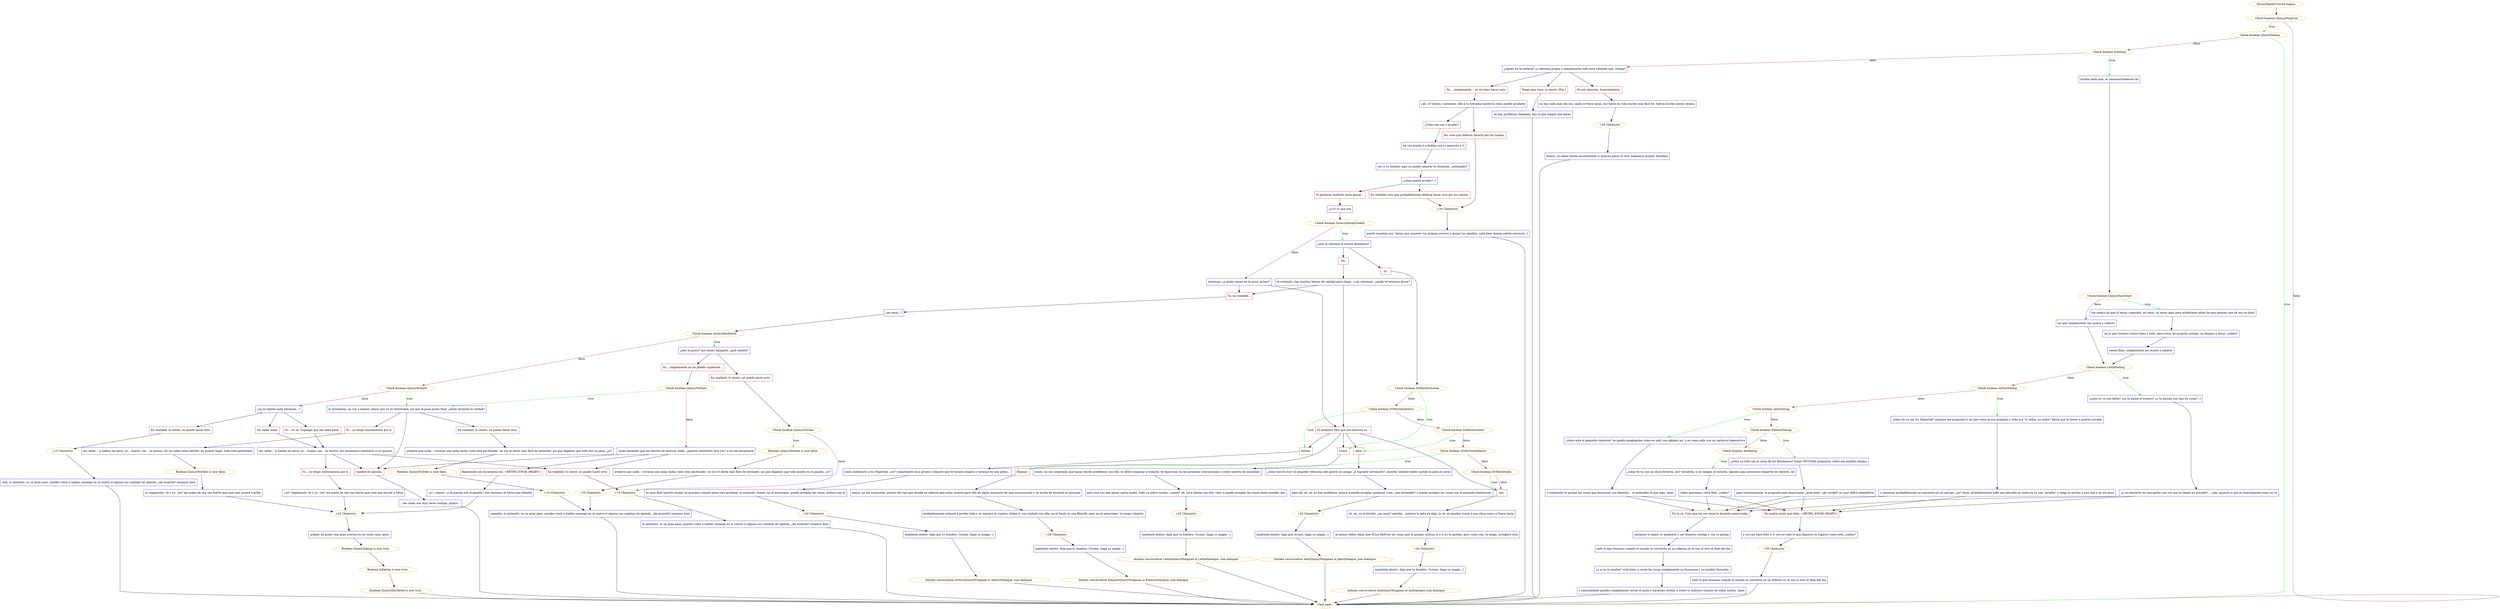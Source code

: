 digraph {
	"QuincyRank5Convo3 begins." [color=orange];
		"QuincyRank5Convo3 begins." -> j1777838566;
	j1777838566 [label="Check boolean QuincyForgiven",color=orange];
		j1777838566 -> j1114424847 [label=true,color=green];
		j1777838566 -> "Chat ends." [label=false,color=brown];
	j1114424847 [label="Check boolean QuincyDating",color=orange];
		j1114424847 -> "Chat ends." [label=true,color=green];
		j1114424847 -> j3036389292 [label=false,color=brown];
	"Chat ends." [color=orange];
	j3036389292 [label="Check boolean IsDating",color=orange];
		j3036389292 -> j4233944803 [label=true,color=green];
		j3036389292 -> j1005630146 [label=false,color=brown];
	j4233944803 [label="mírate nada más, el corazoncitooooooo lol",shape=box,color=blue];
		j4233944803 -> j4210153798;
	j1005630146 [label="¿sigues en la soltería? ¿x elección propia o simplemente todo está saliendo mal, compa?",shape=box,color=blue];
		j1005630146 -> j1600211058;
		j1005630146 -> j938303986;
		j1005630146 -> j2315387856;
	j4210153798 [label="Check boolean QuincyHasDated",color=orange];
		j4210153798 -> j2052912094 [label=true,color=green];
		j4210153798 -> j3044601469 [label=false,color=brown];
	j1600211058 [label="Es por elección, honestamente.",shape=box,color=red];
		j1600211058 -> j2881861862;
	j938303986 [label="Yo... simplemente... no sé cómo hacer esto.",shape=box,color=red];
		j938303986 -> j718062018;
	j2315387856 [label="Tengo que irme, lo siento. [Fin.]",shape=box,color=red];
		j2315387856 -> j4007829281;
	j2052912094 [label="me alegro de que lo hayas superado. en serio, no estoy aquí para molestarte antes de que pienses que de eso se trata",shape=box,color=blue];
		j2052912094 -> j1655544735;
	j3044601469 [label="así que simplemente me muero x saberlo",shape=box,color=blue];
		j3044601469 -> j4051092621;
	j2881861862 [label="no hay nada mal con eso. ojalá yo fuera igual, eso haría mi vida mucho más fácil lol. habría mucho menos drama",shape=box,color=blue];
		j2881861862 -> j2275785780;
	j718062018 [label="¿ah, sí? bueno, cuéntame. dile a tu hermano quincy-k cómo puede ayudarte",shape=box,color=blue];
		j718062018 -> j2887150964;
		j718062018 -> j3785361903;
	j4007829281 [label="no hay problema, famalam. haz lo que tengas que hacer",shape=box,color=blue];
		j4007829281 -> "Chat ends.";
	j1655544735 [label="xq lo que tuvimos estuvo bien y todo, pero estoy de acuerdo contigo, no íbamos a durar, ¿sabes?",shape=box,color=blue];
		j1655544735 -> j3953444277;
	j4051092621 [label="Check boolean LettieDating",color=orange];
		j4051092621 -> j4175698369 [label=true,color=green];
		j4051092621 -> j2403809706 [label=false,color=brown];
	j2275785780 [label="+20 Chemistry",color=orange];
		j2275785780 -> j3319937206;
	j2887150964 [label="¿Cómo me vas a ayudar?",shape=box,color=red];
		j2887150964 -> j1481116794;
	j3785361903 [label="No, creo que debería hacerlo por mi cuenta.",shape=box,color=red];
		j3785361903 -> j616655914;
	j3953444277 [label="eeeen fiiiin. simplemente me muero x saberlo",shape=box,color=blue];
		j3953444277 -> j4051092621;
	j4175698369 [label="¿cómo te va con lettie? ¿ya te pateó el trasero? ¿o te gustan ese tipo de cosas? ;)",shape=box,color=blue];
		j4175698369 -> j4219588441;
	j2403809706 [label="Check boolean ArthurDating",color=orange];
		j2403809706 -> j2909397403 [label=true,color=green];
		j2403809706 -> j4145620795 [label=false,color=brown];
	j3319937206 [label="bueno, ya sabes dónde encontrarme si quieres pasar el rato. hablamos pronto, famalam",shape=box,color=blue];
		j3319937206 -> "Chat ends.";
	j1481116794 [label="tal vez pueda ir a hablar con tu amorcito x ti",shape=box,color=blue];
		j1481116794 -> j3669809846;
	j616655914 [label="+20 Chemistry",color=orange];
		j616655914 -> j948950003;
	j4219588441 [label="¿o se convierte en una gatita una vez que la tienes en privado? ... nah, apuesto a que es exactamente como se ve",shape=box,color=blue];
		j4219588441 -> j2707050463;
		j4219588441 -> j597371049;
	j2909397403 [label="¿cómo te va con Su Majestad? siempre me pregunté si un tipo como él era mojigato y todo era \"sí señor, no señor\" hasta que lo tienes a puerta cerrada",shape=box,color=blue];
		j2909397403 -> j3251330944;
	j4145620795 [label="Check boolean AmirDating",color=orange];
		j4145620795 -> j237764636 [label=true,color=green];
		j4145620795 -> j1136085438 [label=false,color=brown];
	j3669809846 [label="ver si tu hombre aquí no puede mejorar la situación, ¿entiendes?",shape=box,color=blue];
		j3669809846 -> j2998276987;
	j948950003 [label="puedo respetar eso. tienes que cometer tus propios errores y ganar tus batallas. está bien. buena suerte entonces :)",shape=box,color=blue];
		j948950003 -> "Chat ends.";
	j2707050463 [label="No podría estar más feliz. <RETRO_EMOJI_HEART>",shape=box,color=red];
		j2707050463 -> j1954001265;
	j597371049 [label="No lo sé. Creo que tal vez tomé la decisión equivocada.",shape=box,color=red];
		j597371049 -> j3456526551;
	j3251330944 [label="y entonces probablemente se convierta en un salvaje, ¿no? lmao. probablemente todo sea educado en texto xq es una \"prueba\" y luego lo invitas a una cita y es oro puro",shape=box,color=blue];
		j3251330944 -> j2707050463;
		j3251330944 -> j597371049;
	j237764636 [label="¿cómo está el pequeño velocista? no puedo imaginarme cómo es salir con alguien así. o es como salir con un cachorro hiperactivo",shape=box,color=blue];
		j237764636 -> j1548602485;
	j1136085438 [label="Check boolean EleanorDating",color=orange];
		j1136085438 -> j1721314373 [label=true,color=green];
		j1136085438 -> j4014131363 [label=false,color=brown];
	j2998276987 [label="¿cómo puedo ayudar? ;)",shape=box,color=blue];
		j2998276987 -> j2976826506;
		j2998276987 -> j291291230;
	j1954001265 [label="y eso me hace feliz x ti. eso es todo lo que importa en lugares como este, ¿sabes?",shape=box,color=blue];
		j1954001265 -> j712035012;
	j3456526551 [label="entonces lo mejor es aceptarlo y ser honesto contigo y con tu pareja",shape=box,color=blue];
		j3456526551 -> j1175596376;
	j1548602485 [label="o realmente te gustan las cosas que funcionan con baterías... si entiendes lo que digo, lmao",shape=box,color=blue];
		j1548602485 -> j2707050463;
		j1548602485 -> j597371049;
	j1721314373 [label="¿cómo va todo con la reina de los fenómenos? tengo MUCHAS preguntas sobre esa maldita lengua",shape=box,color=blue];
		j1721314373 -> j2271388640;
	j4014131363 [label="Check boolean AoiDating",color=orange];
		j4014131363 -> j4172817023 [label=true,color=green];
	j2976826506 [label="Si pudieras hablarle sería genial...",shape=box,color=red];
		j2976826506 -> j1060844686;
	j291291230 [label="En realidad creo que probablemente debería hacer esto por mi cuenta.",shape=box,color=red];
		j291291230 -> j616655914;
	j712035012 [label="+20 Chemistry",color=orange];
		j712035012 -> j3575895655;
	j1175596376 [label="todo lo que tenemos cuando el mundo se convierte en un infierno es el uno al otro al final del día",shape=box,color=blue];
		j1175596376 -> j1886538851;
	j2271388640 [label="pero honestamente, la pregunta más importante: ¿está bien? ¿de verdad? es muy difícil entenderla",shape=box,color=blue];
		j2271388640 -> j2707050463;
		j2271388640 -> j597371049;
	j4172817023 [label="¿cómo te va con mi chica favorita, aoi? recuerda, si le rompes el corazón, alguien aquí intentará romperte los dientes, lol",shape=box,color=blue];
		j4172817023 -> j1763389628;
	j1060844686 [label="¿x ti? lo que sea",shape=box,color=blue];
		j1060844686 -> j3498068486;
	j3575895655 [label="todo lo que tenemos cuando el mundo se convierte en un infierno es el uno al otro al final del día",shape=box,color=blue];
		j3575895655 -> "Chat ends.";
	j1886538851 [label="¿y si no lo sientes? está bien. a veces las cosas simplemente no funcionan y no puedes forzarlas.",shape=box,color=blue];
		j1886538851 -> j2900607519;
	j1763389628 [label="todos queremos verla feliz, ¿sabes?",shape=box,color=blue];
		j1763389628 -> j2707050463;
		j1763389628 -> j597371049;
	j3498068486 [label="Check boolean QuincyDatingGuide2",color=orange];
		j3498068486 -> j1288758714 [label=true,color=green];
		j3498068486 -> j2578845332 [label=false,color=brown];
	j2900607519 [label="y conociéndote puedes simplemente cerrar el puño y hacernos olvidar a todos tu indeciso trasero de todos modos, lmao",shape=box,color=blue];
		j2900607519 -> "Chat ends.";
	j1288758714 [label="¿aún te interesa el mismo fenómeno?",shape=box,color=blue];
		j1288758714 -> j829598725;
		j1288758714 -> j213969407;
	j2578845332 [label="entonces, ¿a quién tienes en la mira, primis?",shape=box,color=blue];
		j2578845332 -> j3336076174;
		j2578845332 -> j743453841;
	j829598725 [label="No.",shape=box,color=red];
		j829598725 -> j3036509852;
	j213969407 [label="Sí.",shape=box,color=red];
		j213969407 -> j2151359220;
	j3336076174 [label="El miembro Hex que me interesa es...",shape=box,color=red];
		j3336076174 -> j1394542531;
		j3336076174 -> j2581452524;
		j3336076174 -> j1292004020;
		j3336076174 -> j3935776912;
		j3336076174 -> j1130988315;
	j743453841 [label="Tú, en realidad...",shape=box,color=red];
		j743453841 -> j500350195;
	j3036509852 [label="te entiendo. hay muchos bienes de calidad para elegir. ;) ok, entonces, ¿quién te interesa ahora?",shape=box,color=blue];
		j3036509852 -> j3336076174;
		j3036509852 -> j743453841;
	j2151359220 [label="Check boolean DrifterIntoLettie",color=orange];
		j2151359220 -> j1394542531 [label=true,color=green];
		j2151359220 -> j4136109529 [label=false,color=brown];
	j1394542531 [label="Lettie.",shape=box,color=red];
		j1394542531 -> j2084032985;
	j2581452524 [label="Arthur.",shape=box,color=red];
		j2581452524 -> j132484380;
	j1292004020 [label="Amir.",shape=box,color=red];
		j1292004020 -> j2865099401;
	j3935776912 [label="Eleanor.",shape=box,color=red];
		j3935776912 -> j4129434040;
	j1130988315 [label="Aoi.",shape=box,color=red];
		j1130988315 -> j3102087599;
	j500350195 [label="¿en serio...?",shape=box,color=blue];
		j500350195 -> j2390964830;
	j4136109529 [label="Check boolean DrifterIntoArthur",color=orange];
		j4136109529 -> j2581452524 [label=true,color=green];
		j4136109529 -> j1182576796 [label=false,color=brown];
	j2084032985 [label="mmm, no me sorprende que hayas tenido problemas con ella. es difícil empezar a tratarla. te equivocas en las primeras interacciones y estás muerto de inmediato",shape=box,color=blue];
		j2084032985 -> j3176075837;
	j132484380 [label="oooh molestaste a Su Majestad, ¿no? coqueteaste muy pronto o dejaste que te hiciera enojara y terminó en una pelea...",shape=box,color=blue];
		j132484380 -> j2801649641;
	j2865099401 [label="¿cómo hiciste eso? el pequeño velocista solo quiere un amigo, ¿y lograste arruinarlo? ¡mierda! debiste haber metido la pata en serio",shape=box,color=blue];
		j2865099401 -> j4202301256;
	j4129434040 [label="mmm, no me sorprende. parece del tipo que decide en silencio que estás muerto para ella en algún momento de una conversación y se olvida de enviarte el mensaje",shape=box,color=blue];
		j4129434040 -> j2623340679;
	j3102087599 [label="oh, no. no lo hiciste. ¿en serio? mierda... metiste la pata en algo, lo sé. no puedes tratar a esa chica como si fuera tonta",shape=box,color=blue];
		j3102087599 -> j3281476698;
	j2390964830 [label="Check boolean QuincyHasDated",color=orange];
		j2390964830 -> j1988166254 [label=true,color=green];
		j2390964830 -> j1969481395 [label=false,color=brown];
	j1182576796 [label="Check boolean DrifterIntoAmir",color=orange];
		j1182576796 -> j1292004020 [label=true,color=green];
		j1182576796 -> j2885855778 [label=false,color=brown];
	j3176075837 [label="pero una vez que pasas cierto punto, todo va sobre ruedas, ¿sabes? ok, iré a hablar con ella. veré si puedo arreglar las cosas entre ustedes dos",shape=box,color=blue];
		j3176075837 -> j667338442;
	j2801649641 [label="es muy fácil hacerlo enojar. es gracioso cuando pone cara gruñona. te entiendo. bueno, no te preocupes. puedo arreglar las cosas, incluso con él",shape=box,color=blue];
		j2801649641 -> j1815149121;
	j4202301256 [label="pero ok, ok, ok, no hay problema. quincy-k puede arreglar cualquier cosa, ¿me entiendes? y puedo arreglar las cosas con el pequeño hombrecito",shape=box,color=blue];
		j4202301256 -> j3063031555;
	j2623340679 [label="probablemente echaste a perder todo y ni siquiera lo supiste. debes ir con cuidado con ella, en el fondo es una filósofa. pero no te preocupes, te tengo cubierto",shape=box,color=blue];
		j2623340679 -> j2578865166;
	j3281476698 [label="al menos debes dejar que ELLA disfrute las cosas que le gustan, incluso si a ti no te gustan. pero como sea, te tengo, arreglaré esto",shape=box,color=blue];
		j3281476698 -> j261659740;
	j1988166254 [label="¿aún te gusto? me siento halagado. ¿qué cambió?",shape=box,color=blue];
		j1988166254 -> j134023240;
		j1988166254 -> j2982022707;
	j1969481395 [label="Check boolean QuincyNoDate",color=orange];
		j1969481395 -> j1911883397 [label=true,color=green];
		j1969481395 -> j1670825464 [label=false,color=brown];
	j2885855778 [label="Check boolean DrifterIntoEleanor",color=orange];
		j2885855778 -> j3935776912 [label=true,color=green];
		j2885855778 -> j3198657663 [label=false,color=brown];
	j667338442 [label="+20 Chemistry",color=orange];
		j667338442 -> j3999947548;
	j1815149121 [label="+20 Chemistry",color=orange];
		j1815149121 -> j2104699238;
	j3063031555 [label="+20 Chemistry",color=orange];
		j3063031555 -> j1081745372;
	j2578865166 [label="+20 Chemistry",color=orange];
		j2578865166 -> j2261465470;
	j261659740 [label="+20 Chemistry",color=orange];
		j261659740 -> j2695912193;
	j134023240 [label="Yo... simplemente no he podido superarte...",shape=box,color=red];
		j134023240 -> j1466706628;
	j2982022707 [label="En realidad, lo siento, no puedo hacer esto.",shape=box,color=red];
		j2982022707 -> j2840203252;
	j1911883397 [label="lo arruinaste, no voy a mentir. pensé que no te interesaba, así que le puse punto final. ¿estás diciendo la verdad?",shape=box,color=blue];
		j1911883397 -> j3661601952;
		j1911883397 -> j3033453872;
		j1911883397 -> j2231010785;
	j1670825464 [label="¿xq no dijiste nada entonces...?",shape=box,color=blue];
		j1670825464 -> j878429415;
		j1670825464 -> j4125659402;
		j1670825464 -> j3906897501;
	j3198657663 [label="Check boolean DrifterIntoAoi",color=orange];
		j3198657663 -> j1130988315 [label=true,color=green];
		j3198657663 -> j1130988315 [label=false,color=brown];
	j3999947548 [label="mantente atento. deja que tu hombre, Cyrano, haga su magia. ;)",shape=box,color=blue];
		j3999947548 -> "Initiate conversation LettieQuincyWingman in LettieDialogue_rom.dialogue";
	j2104699238 [label="mantente atento. deja que tu hombre, Cyrano, haga su magia. ;)",shape=box,color=blue];
		j2104699238 -> "Initiate conversation ArthurQuincyWingman in ArthurDialogue_rom.dialogue";
	j1081745372 [label="mantente atento. deja que cyrano, haga su magia. ;)",shape=box,color=blue];
		j1081745372 -> "Initiate conversation AmirQuincyWingman in JabirDialogue_rom.dialogue";
	j2261465470 [label="mantente atento. deja que tu hombre, Cyrano, haga su magia. ;)",shape=box,color=blue];
		j2261465470 -> "Initiate conversation EleanorQuincyWingman in EleanorDialogue_rom.dialogue";
	j2695912193 [label="mantente atento. deja que tu hombre, Cyrano, haga su magia. ;)",shape=box,color=blue];
		j2695912193 -> "Initiate conversation AoiQuincyWingman in AoiDialogue_rom.dialogue";
	j1466706628 [label="Check boolean QuincyNoDate",color=orange];
		j1466706628 -> j1911883397 [label=true,color=green];
		j1466706628 -> j478287079 [label=false,color=brown];
	j2840203252 [label="Check boolean QuincyNoDate",color=orange];
		j2840203252 -> j2600216714 [label=true,color=green];
		j2840203252 -> j1894695527 [label=false,color=brown];
	j3661601952 [label="Sí... yo tengo sentimientos por ti.",shape=box,color=red];
		j3661601952 -> j3999943909;
	j3033453872 [label="En realidad, lo siento, no puedo hacer esto.",shape=box,color=red];
		j3033453872 -> j422579401;
	j2231010785 [label="Cambié de opinión.",shape=box,color=red];
		j2231010785 -> j3655138675;
	j878429415 [label="Yo... no sé. Supongo que me daba pena.",shape=box,color=red];
		j878429415 -> j2289749581;
	j4125659402 [label="No sabía como.",shape=box,color=red];
		j4125659402 -> j2289749581;
	j3906897501 [label="En realidad, lo siento, no puedo hacer esto.",shape=box,color=red];
		j3906897501 -> j661099405;
	"Initiate conversation LettieQuincyWingman in LettieDialogue_rom.dialogue" [label="Initiate conversation LettieQuincyWingman in LettieDialogue_rom.dialogue",color=orange];
		"Initiate conversation LettieQuincyWingman in LettieDialogue_rom.dialogue" -> "Chat ends.";
	"Initiate conversation ArthurQuincyWingman in ArthurDialogue_rom.dialogue" [label="Initiate conversation ArthurQuincyWingman in ArthurDialogue_rom.dialogue",color=orange];
		"Initiate conversation ArthurQuincyWingman in ArthurDialogue_rom.dialogue" -> "Chat ends.";
	"Initiate conversation AmirQuincyWingman in JabirDialogue_rom.dialogue" [label="Initiate conversation AmirQuincyWingman in JabirDialogue_rom.dialogue",color=orange];
		"Initiate conversation AmirQuincyWingman in JabirDialogue_rom.dialogue" -> "Chat ends.";
	"Initiate conversation EleanorQuincyWingman in EleanorDialogue_rom.dialogue" [label="Initiate conversation EleanorQuincyWingman in EleanorDialogue_rom.dialogue",color=orange];
		"Initiate conversation EleanorQuincyWingman in EleanorDialogue_rom.dialogue" -> "Chat ends.";
	"Initiate conversation AoiQuincyWingman in AoiDialogue_rom.dialogue" [label="Initiate conversation AoiQuincyWingman in AoiDialogue_rom.dialogue",color=orange];
		"Initiate conversation AoiQuincyWingman in AoiDialogue_rom.dialogue" -> "Chat ends.";
	j478287079 [label="estás haciendo que me derrita de ternura, bebé. ¿quieres intentarlo otra vez? a mí me encantaría",shape=box,color=blue];
		j478287079 -> j4204242043;
		j478287079 -> j607414529;
		j478287079 -> j2231010785;
	j2600216714 [label="Boolean QuincyNoDate is now false.",color=orange];
		j2600216714 -> j101829349;
	j1894695527 [label="+10 Chemistry",color=orange];
		j1894695527 -> j2393363475;
	j3999943909 [label="aw, bebé... si hablas en serio, yo... bueno, um... es mutuo, lol. no sabía cómo decirlo. en primer lugar, todo está perdonado",shape=box,color=blue];
		j3999943909 -> j97253210;
	j422579401 [label="primero que nada... tuvimos una mala racha. todo está perdonado. no soy el idiota más fácil de entender. así que digamos que todo eso ya pasó, ¿sí?",shape=box,color=blue];
		j422579401 -> j248173758;
	j3655138675 [label="...las cosas son muy raras contigo, primis...",shape=box,color=blue];
		j3655138675 -> "Chat ends.";
	j2289749581 [label="aw, bebé... si hablas en serio, yo... bueno, um... es mutuo. me encantaría intentarlo si tú quieres",shape=box,color=blue];
		j2289749581 -> j2738240431;
		j2289749581 -> j607414529;
		j2289749581 -> j2231010785;
	j661099405 [label="+10 Chemistry",color=orange];
		j661099405 -> j1517238910;
	j4204242043 [label="Realmente me encantaría eso. <RETRO_EMOJI_HEART>",shape=box,color=red];
		j4204242043 -> j390716927;
	j607414529 [label="En realidad, lo siento, no puedo hacer esto.",shape=box,color=red];
		j607414529 -> j1894695527;
	j101829349 [label="primero que nada... tuvimos una mala racha. todo está perdonado. no soy el idiota más fácil de entender. así que digamos que todo quedó en el pasado, ¿sí?",shape=box,color=blue];
		j101829349 -> j826419072;
	j2393363475 [label="lo entiendo. es un gran paso. puedes venir a hablar conmigo en el centro si alguna vez cambias de opinión, ¿de acuerdo? estamos bien",shape=box,color=blue];
		j2393363475 -> "Chat ends.";
	j97253210 [label="Boolean QuincyNoDate is now false.",color=orange];
		j97253210 -> j3453051042;
	j248173758 [label="Boolean QuincyNoDate is now false.",color=orange];
		j248173758 -> j1952482079;
	j2738240431 [label="Sí... yo tengo sentimientos por ti.",shape=box,color=red];
		j2738240431 -> j3960492959;
	j1517238910 [label="nah, lo entiendo. es un gran paso. puedes venir a hablar conmigo en el centro si alguna vez cambias de opinión, ¿de acuerdo? estamos bien",shape=box,color=blue];
		j1517238910 -> "Chat ends.";
	j390716927 [label="¡sí! ¡vamos! ¡a la mierda con el pasado! solo tenemos el futuro por delante",shape=box,color=blue];
		j390716927 -> j1699775250;
	j826419072 [label="+20 Chemistry",color=orange];
		j826419072 -> j4216016924;
	j3453051042 [label="sí, hagámoslo. tú y yo. ¡lol! me acabo de reír tan fuerte que creo que asusté a lettie",shape=box,color=blue];
		j3453051042 -> j1699775250;
	j1952482079 [label="+10 Chemistry",color=orange];
		j1952482079 -> j4216016924;
	j3960492959 [label="¡¡sí!! hagámoslo. tú y yo. ¡lol! me acabo de reír tan fuerte que creo que asusté a lettie",shape=box,color=blue];
		j3960492959 -> j1699775250;
	j1699775250 [label="+20 Chemistry",color=orange];
		j1699775250 -> j3446381135;
	j4216016924 [label="segundo, lo entiendo. es un gran paso. puedes venir a hablar conmigo en el centro si alguna vez cambias de opinión, ¿de acuerdo? estamos bien",shape=box,color=blue];
		j4216016924 -> "Chat ends.";
	j3446381135 [label="acabas de poner una gran sonrisa en mi tonta cara, amor",shape=box,color=blue];
		j3446381135 -> j2142582358;
	j2142582358 [label="Boolean QuincyDating is now true.",color=orange];
		j2142582358 -> j298934775;
	j298934775 [label="Boolean IsDating is now true.",color=orange];
		j298934775 -> j1145642415;
	j1145642415 [label="Boolean QuincyHasDated is now true.",color=orange];
		j1145642415 -> "Chat ends.";
}